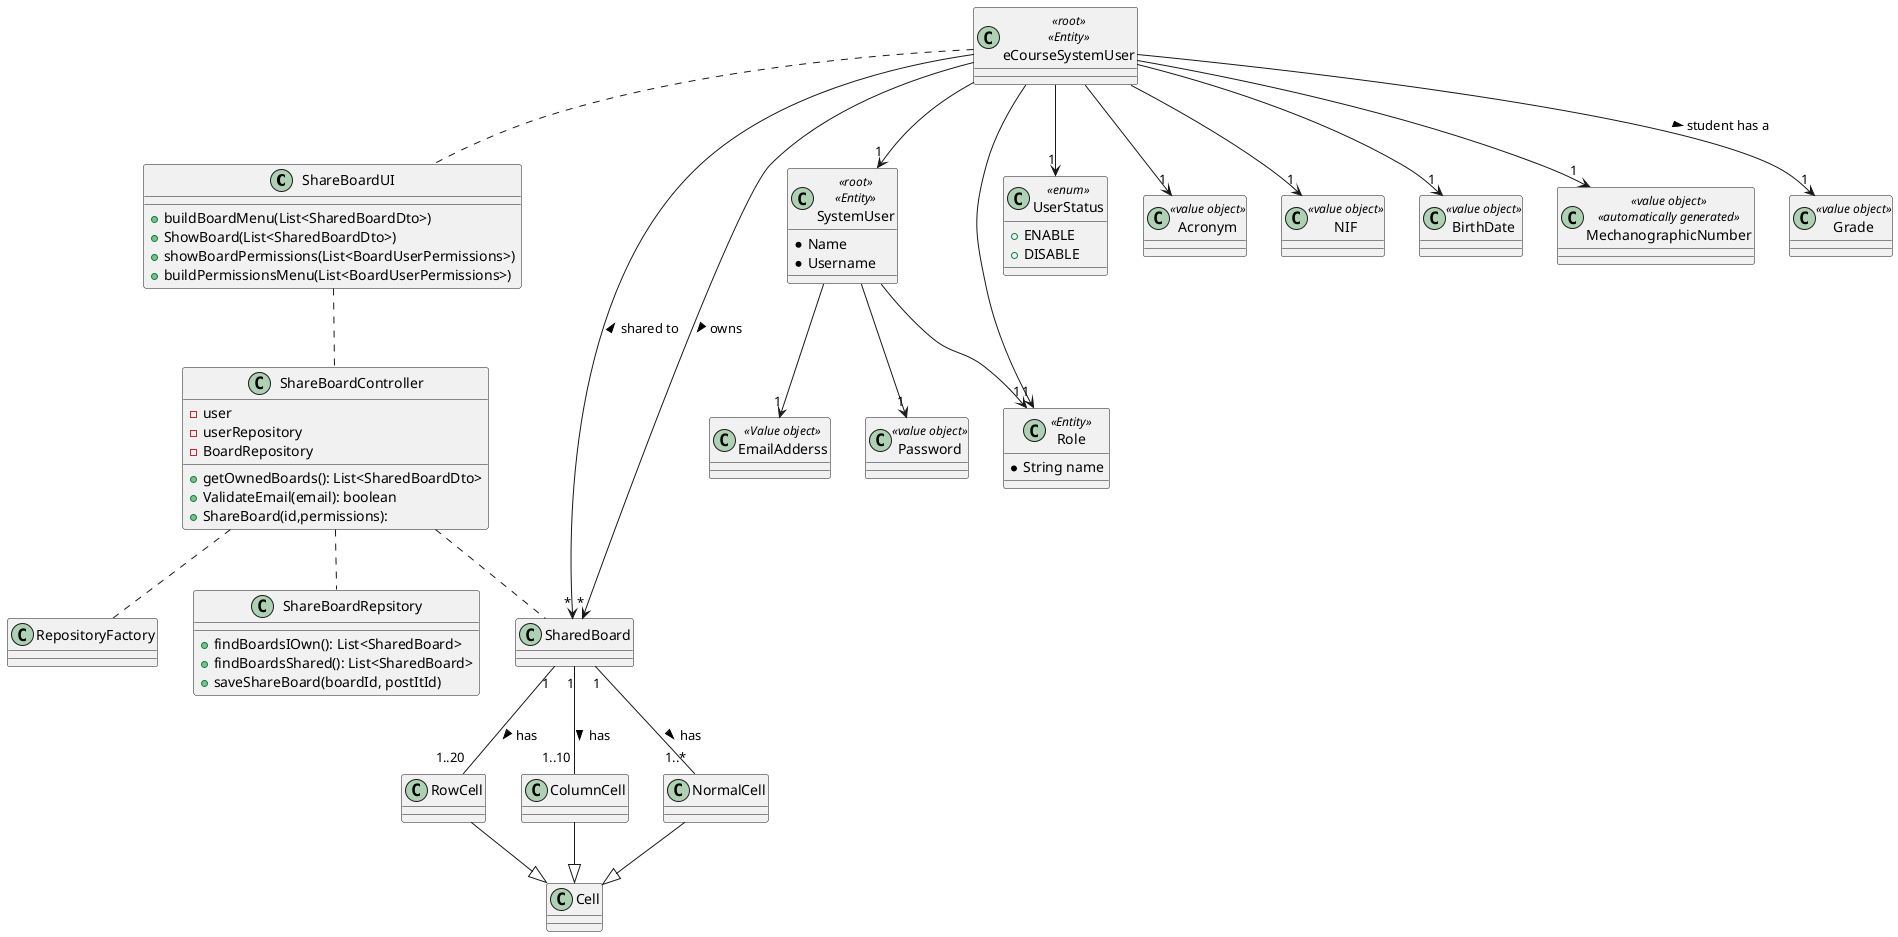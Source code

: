 @startuml

top to bottom direction

class ShareBoardUI {
    + buildBoardMenu(List<SharedBoardDto>)
    + ShowBoard(List<SharedBoardDto>)
    + showBoardPermissions(List<BoardUserPermissions>)
    +buildPermissionsMenu(List<BoardUserPermissions>)
}

class ShareBoardController {
     -user
     -userRepository
     -BoardRepository

    + getOwnedBoards(): List<SharedBoardDto>
    + ValidateEmail(email): boolean
    + ShareBoard(id,permissions):

}


class RepositoryFactory {

}

class ShareBoardRepsitory {
    + findBoardsIOwn(): List<SharedBoard>
    + findBoardsShared(): List<SharedBoard>
    + saveShareBoard(boardId, postItId)
}

class SystemUser <<root>> <<Entity>> {
    * Name
    * Username
}

class eCourseSystemUser <<root>> <<Entity>> {

}

class EmailAdderss <<Value object>>

class Role <<Entity>> {
    * String name
}

class UserStatus <<enum>> {
    + ENABLE
    + DISABLE
}

class Password <<value object>>

class Acronym <<value object>>

class NIF <<value object>>

class BirthDate <<value object>>

class MechanographicNumber <<value object>> <<automatically generated>>

class Grade <<value object>>


SystemUser --> "1" EmailAdderss
SystemUser --> "1" Password
SystemUser --> "1" Role

eCourseSystemUser --> "1" SystemUser
eCourseSystemUser --> "1" Role
eCourseSystemUser --> "1" UserStatus
eCourseSystemUser --> "1" Acronym
eCourseSystemUser --> "1" NIF
eCourseSystemUser --> "1" BirthDate
eCourseSystemUser --> "1" MechanographicNumber
eCourseSystemUser --> "1" Grade : student has a >
eCourseSystemUser --> "*" SharedBoard : owns >
eCourseSystemUser --> "*" SharedBoard : shared to <

SharedBoard "1" -- "1..20" RowCell : has >
SharedBoard "1" -- "1..10" ColumnCell : has >
SharedBoard "1" -- "1..*" NormalCell : has >

NormalCell --|> Cell
ColumnCell --|> Cell
RowCell --|> Cell



eCourseSystemUser .. ShareBoardUI
ShareBoardUI .. ShareBoardController

ShareBoardController .. ShareBoardRepsitory
ShareBoardController .. RepositoryFactory
ShareBoardController .. SharedBoard




@enduml
